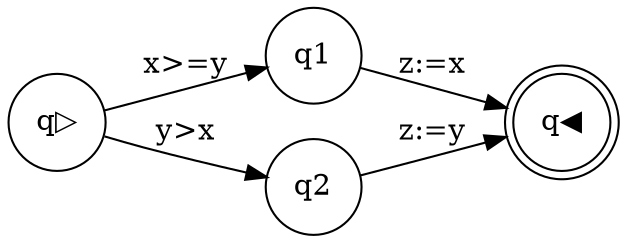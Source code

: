 digraph program_graph {rankdir=LR;
node [shape = circle]; q▷;
node [shape = doublecircle]; q◀; 
node [shape = circle]
q▷ -> q1 [label = "x>=y"];
q1 -> q◀ [label = "z:=x"];
q▷ -> q2 [label = "y>x"];
q2 -> q◀ [label = "z:=y"];
}